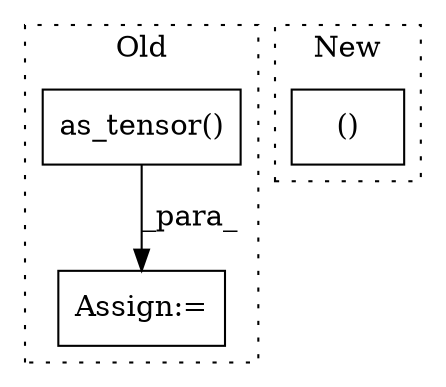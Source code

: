 digraph G {
subgraph cluster0 {
1 [label="as_tensor()" a="75" s="4308,4334" l="16,20" shape="box"];
3 [label="Assign:=" a="68" s="4305" l="3" shape="box"];
label = "Old";
style="dotted";
}
subgraph cluster1 {
2 [label="()" a="54" s="4558" l="18" shape="box"];
label = "New";
style="dotted";
}
1 -> 3 [label="_para_"];
}